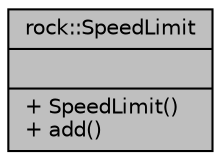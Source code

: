 digraph "rock::SpeedLimit"
{
 // LATEX_PDF_SIZE
  edge [fontname="Helvetica",fontsize="10",labelfontname="Helvetica",labelfontsize="10"];
  node [fontname="Helvetica",fontsize="10",shape=record];
  Node1 [label="{rock::SpeedLimit\n||+ SpeedLimit()\l+ add()\l}",height=0.2,width=0.4,color="black", fillcolor="grey75", style="filled", fontcolor="black",tooltip=" "];
}
